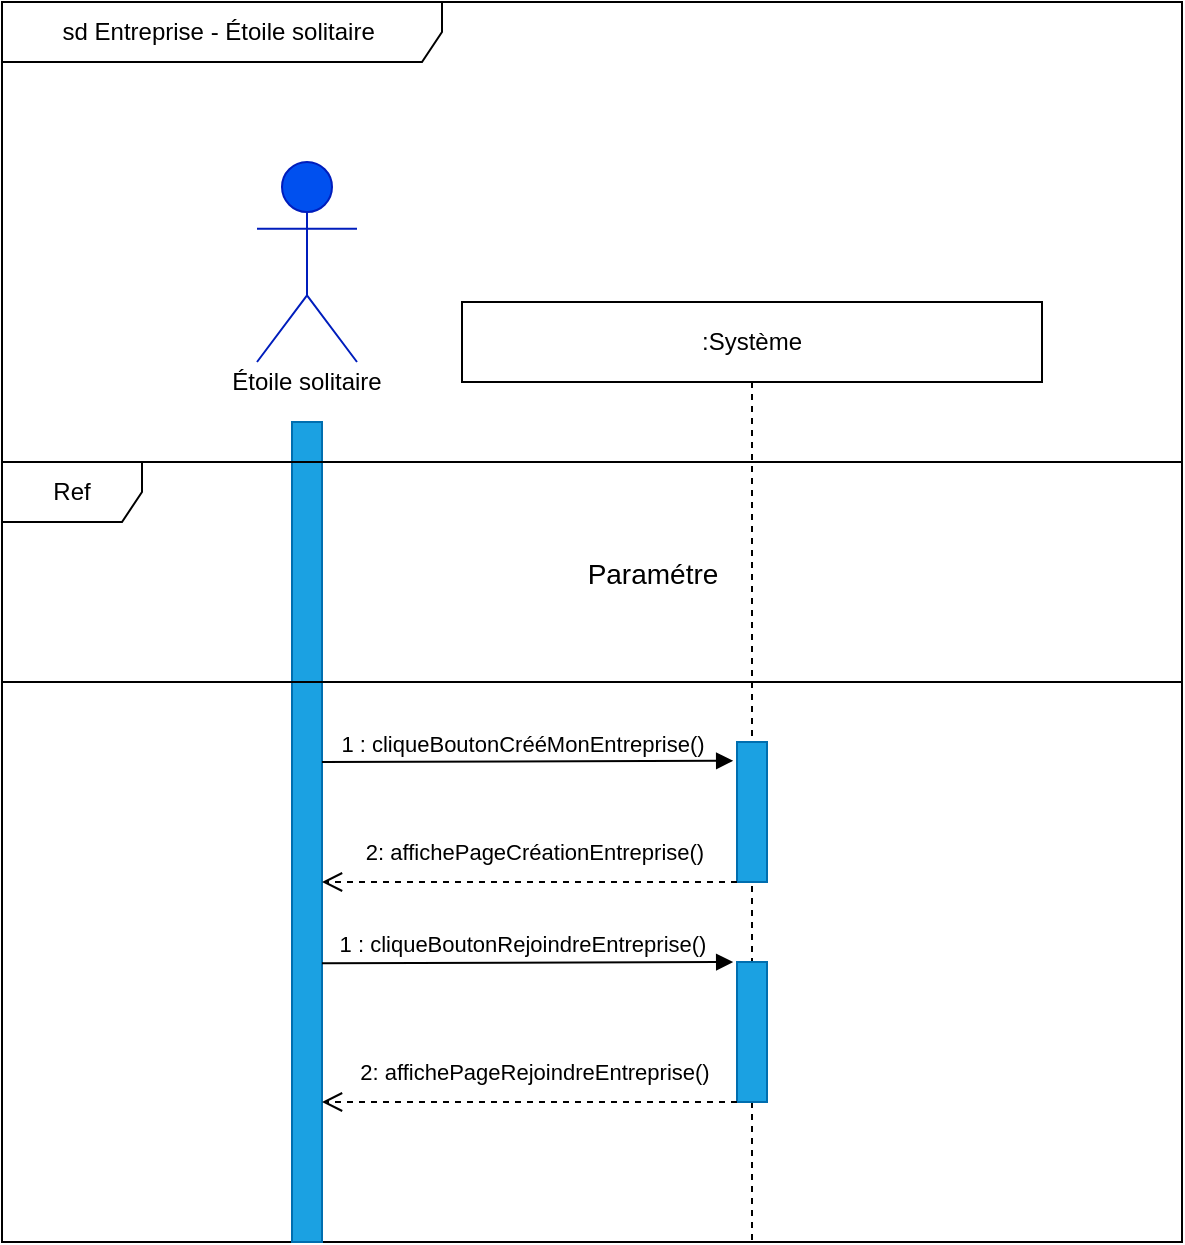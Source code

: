 <mxfile version="20.6.0" type="device"><diagram id="M-pu-cOKjHEZvPsEpOY4" name="Page-1"><mxGraphModel dx="2051" dy="1798" grid="1" gridSize="10" guides="1" tooltips="1" connect="1" arrows="1" fold="1" page="1" pageScale="1" pageWidth="827" pageHeight="1169" math="0" shadow="0"><root><mxCell id="0"/><mxCell id="1" parent="0"/><mxCell id="OMeM30PVV8WrVPDrTTRZ-74" value="sd Entreprise - &lt;span&gt; É&lt;/span&gt;toile solitaire&amp;nbsp; " style="shape=umlFrame;whiteSpace=wrap;html=1;width=220;height=30;" parent="1" vertex="1"><mxGeometry x="-20" y="-30" width="590" height="620" as="geometry"/></mxCell><mxCell id="OMeM30PVV8WrVPDrTTRZ-9" value="" style="rounded=0;whiteSpace=wrap;html=1;fillColor=#1ba1e2;fontColor=#ffffff;strokeColor=#006EAF;" parent="1" vertex="1"><mxGeometry x="125" y="180" width="15" height="410" as="geometry"/></mxCell><mxCell id="OMeM30PVV8WrVPDrTTRZ-1" value="&lt;b&gt;Utilisateur&lt;/b&gt;" style="shape=umlActor;verticalLabelPosition=bottom;verticalAlign=top;html=1;fillColor=#0050ef;fontColor=#ffffff;strokeColor=#001DBC;" parent="1" vertex="1"><mxGeometry x="107.5" y="50" width="50" height="100" as="geometry"/></mxCell><mxCell id="OMeM30PVV8WrVPDrTTRZ-3" value=":Système" style="shape=umlLifeline;perimeter=lifelinePerimeter;whiteSpace=wrap;html=1;container=1;collapsible=0;recursiveResize=0;outlineConnect=0;" parent="1" vertex="1"><mxGeometry x="210" y="120" width="290" height="470" as="geometry"/></mxCell><mxCell id="UVZ0IYtNJLXeqeBDd-HU-57" value="" style="rounded=0;whiteSpace=wrap;html=1;fillColor=#1ba1e2;fontColor=#ffffff;strokeColor=#006EAF;" vertex="1" parent="OMeM30PVV8WrVPDrTTRZ-3"><mxGeometry x="137.5" y="220" width="15" height="70" as="geometry"/></mxCell><mxCell id="UVZ0IYtNJLXeqeBDd-HU-59" value="1 : cliqueBoutonCrééMonEntreprise()" style="html=1;verticalAlign=bottom;endArrow=block;rounded=0;entryX=-0.127;entryY=0.134;entryDx=0;entryDy=0;entryPerimeter=0;" edge="1" parent="OMeM30PVV8WrVPDrTTRZ-3" target="UVZ0IYtNJLXeqeBDd-HU-57"><mxGeometry x="-0.024" width="80" relative="1" as="geometry"><mxPoint x="-70" y="230" as="sourcePoint"/><mxPoint x="130" y="230" as="targetPoint"/><mxPoint as="offset"/></mxGeometry></mxCell><mxCell id="UVZ0IYtNJLXeqeBDd-HU-83" value="" style="rounded=0;whiteSpace=wrap;html=1;fillColor=#1ba1e2;fontColor=#ffffff;strokeColor=#006EAF;" vertex="1" parent="OMeM30PVV8WrVPDrTTRZ-3"><mxGeometry x="137.5" y="330" width="15" height="70" as="geometry"/></mxCell><mxCell id="UVZ0IYtNJLXeqeBDd-HU-93" value="2: affichePageCréationEntreprise()" style="html=1;verticalAlign=bottom;endArrow=open;dashed=1;endSize=8;rounded=0;" edge="1" parent="OMeM30PVV8WrVPDrTTRZ-3"><mxGeometry x="-0.016" y="-6" relative="1" as="geometry"><mxPoint x="137.5" y="290" as="sourcePoint"/><mxPoint x="-70.0" y="290" as="targetPoint"/><mxPoint as="offset"/></mxGeometry></mxCell><mxCell id="UVZ0IYtNJLXeqeBDd-HU-94" value="2: affichePageRejoindreEntreprise()" style="html=1;verticalAlign=bottom;endArrow=open;dashed=1;endSize=8;rounded=0;" edge="1" parent="OMeM30PVV8WrVPDrTTRZ-3"><mxGeometry x="-0.016" y="-6" relative="1" as="geometry"><mxPoint x="137.5" y="400.0" as="sourcePoint"/><mxPoint x="-70.0" y="400.0" as="targetPoint"/><mxPoint as="offset"/></mxGeometry></mxCell><mxCell id="UVZ0IYtNJLXeqeBDd-HU-95" value="1 : cliqueBoutonRejoindreEntreprise()" style="html=1;verticalAlign=bottom;endArrow=block;rounded=0;entryX=-0.127;entryY=0.134;entryDx=0;entryDy=0;entryPerimeter=0;" edge="1" parent="OMeM30PVV8WrVPDrTTRZ-3"><mxGeometry x="-0.027" width="80" relative="1" as="geometry"><mxPoint x="-70.0" y="330.62" as="sourcePoint"/><mxPoint x="135.595" y="330.0" as="targetPoint"/><mxPoint as="offset"/></mxGeometry></mxCell><mxCell id="UVZ0IYtNJLXeqeBDd-HU-10" value="&lt;span&gt; É&lt;/span&gt;toile solitaire" style="text;html=1;strokeColor=none;fillColor=none;align=center;verticalAlign=middle;whiteSpace=wrap;rounded=0;" vertex="1" parent="1"><mxGeometry x="91.25" y="140" width="82.5" height="40" as="geometry"/></mxCell><mxCell id="UVZ0IYtNJLXeqeBDd-HU-47" value="Ref " style="shape=umlFrame;whiteSpace=wrap;html=1;width=70;height=30;fillStyle=auto;sketch=0;shadow=0;" vertex="1" parent="1"><mxGeometry x="-20" y="200" width="590" height="110" as="geometry"/></mxCell><UserObject label="Paramétre" placeholders="1" name="Variable" id="UVZ0IYtNJLXeqeBDd-HU-48"><mxCell style="text;html=1;strokeColor=none;fillColor=none;align=center;verticalAlign=middle;whiteSpace=wrap;overflow=hidden;fontSize=14;" vertex="1" parent="1"><mxGeometry x="173.75" y="245" width="262.5" height="20" as="geometry"/></mxCell></UserObject></root></mxGraphModel></diagram></mxfile>